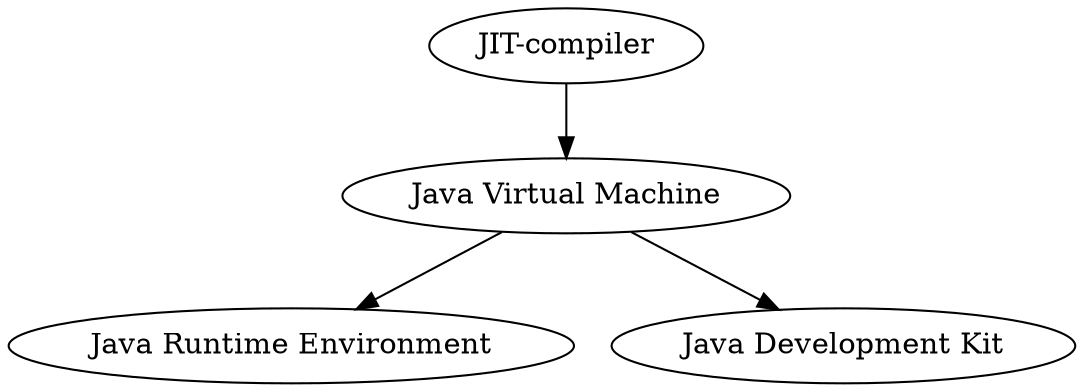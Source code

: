 digraph graphName {
    /*JIT-компиляция - технология увеличения производительности программных
    систем, использующих байт-код, путём компиляции байт-кода в машинный
    код или в другой формат непосредственно во время работы программы.
    Таким образом достигается высокая скорость выполнения*/
    "JIT-compiler" -> "Java Virtual Machine"
    /*Виртуальная машина Java исполняет байт-код Java, предварительно
    созданный из исходного текста Java-программы компилятором Java (javac).
    JVM может также использоваться для выполнения программ, написанных
    на других языках программирования.*/
    "Java Virtual Machine" -> "Java Runtime Environment"
    /*минимальная (без компилятора и других средств разработки) реализация
    виртуальной машины, необходимая для исполнения Java-приложений.
    Другими словами, простая реализация JVM.*/
    "Java Virtual Machine" -> "Java Development Kit"
    /*бесплатно распространяемый компанией Oracle Corporation
    (ранее Sun Microsystems) комплект разработчика приложений на
    языке Java, включающий в себя компилятор Java (javac), стандартные
    библиотеки классов Java, примеры, документацию, различные утилиты
    и исполнительную систему Java (JRE).*/
}